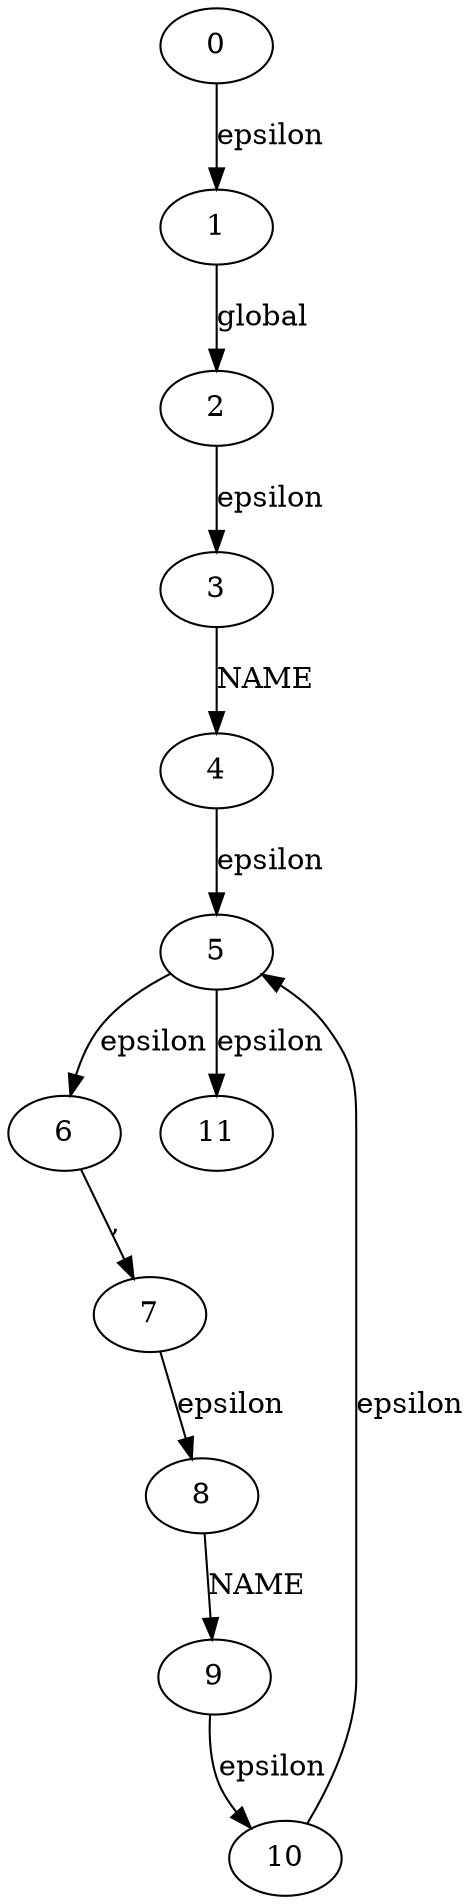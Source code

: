 
digraph global_stmt {
  0->1[label=epsilon]
  1->2[label="global"]
  2->3[label=epsilon]
  3->4[label=NAME]
  4->5[label=epsilon]
  5->6[label=epsilon]
  6->7[label=","]
  7->8[label=epsilon]
  8->9[label=NAME]
  9->10[label=epsilon]
  10->5[label=epsilon]
  5->11[label=epsilon]
}
